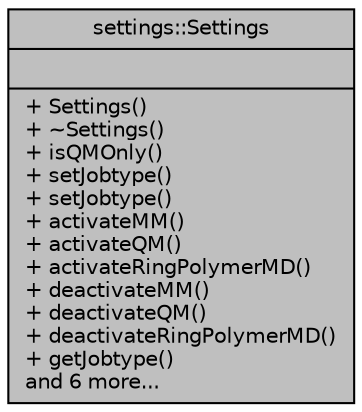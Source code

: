 digraph "settings::Settings"
{
 // LATEX_PDF_SIZE
  edge [fontname="Helvetica",fontsize="10",labelfontname="Helvetica",labelfontsize="10"];
  node [fontname="Helvetica",fontsize="10",shape=record];
  Node1 [label="{settings::Settings\n||+ Settings()\l+ ~Settings()\l+ isQMOnly()\l+ setJobtype()\l+ setJobtype()\l+ activateMM()\l+ activateQM()\l+ activateRingPolymerMD()\l+ deactivateMM()\l+ deactivateQM()\l+ deactivateRingPolymerMD()\l+ getJobtype()\land 6 more...\l}",height=0.2,width=0.4,color="black", fillcolor="grey75", style="filled", fontcolor="black",tooltip="Stores the general settings of the simulation."];
}
